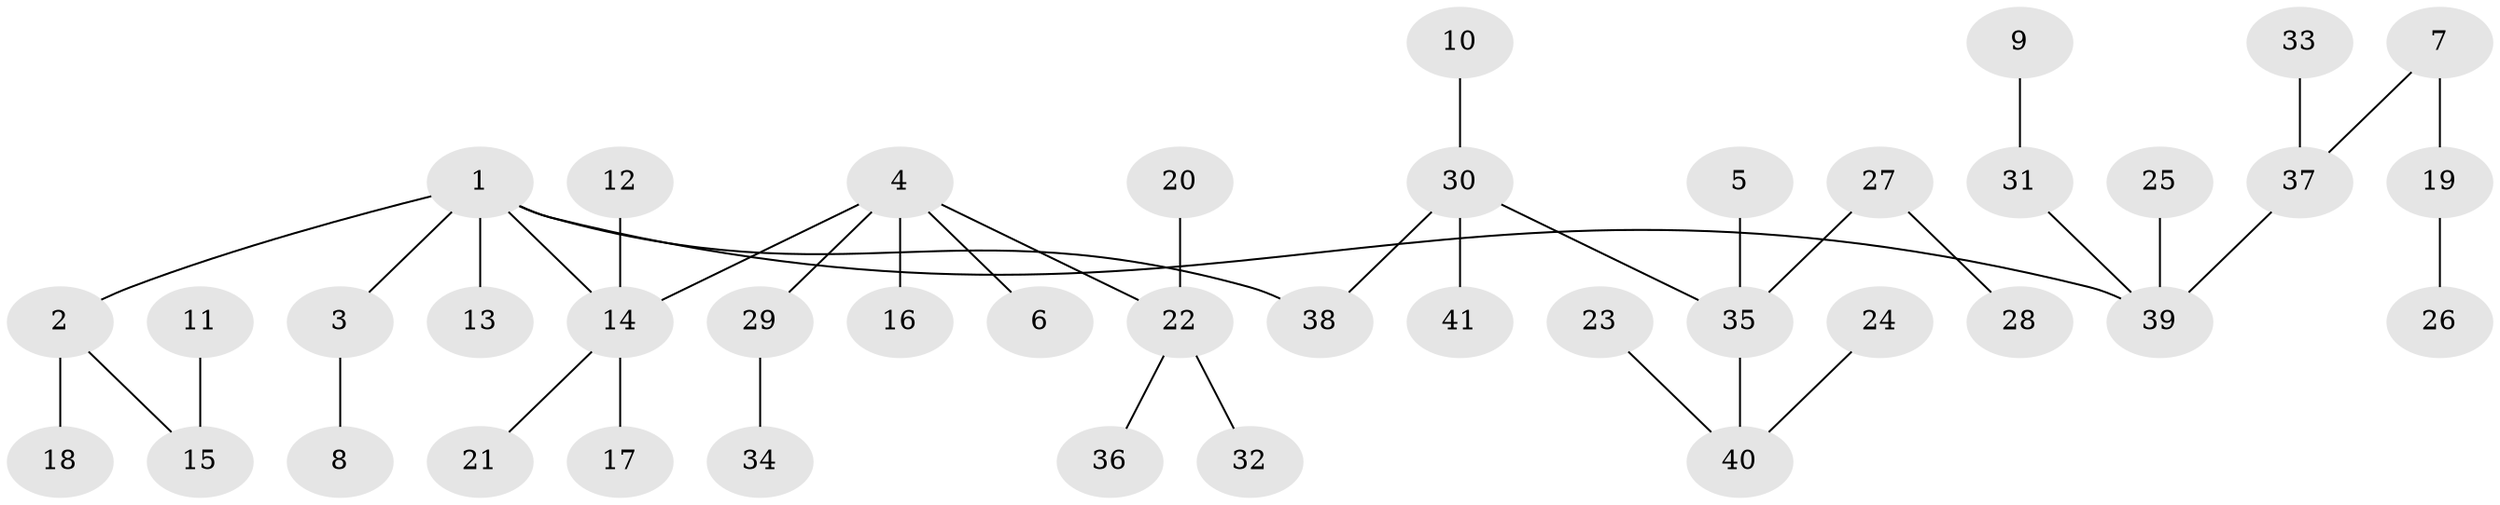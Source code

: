 // original degree distribution, {5: 0.07407407407407407, 3: 0.13580246913580246, 7: 0.012345679012345678, 4: 0.037037037037037035, 1: 0.5185185185185185, 2: 0.2222222222222222}
// Generated by graph-tools (version 1.1) at 2025/50/03/09/25 03:50:18]
// undirected, 41 vertices, 40 edges
graph export_dot {
graph [start="1"]
  node [color=gray90,style=filled];
  1;
  2;
  3;
  4;
  5;
  6;
  7;
  8;
  9;
  10;
  11;
  12;
  13;
  14;
  15;
  16;
  17;
  18;
  19;
  20;
  21;
  22;
  23;
  24;
  25;
  26;
  27;
  28;
  29;
  30;
  31;
  32;
  33;
  34;
  35;
  36;
  37;
  38;
  39;
  40;
  41;
  1 -- 2 [weight=1.0];
  1 -- 3 [weight=1.0];
  1 -- 13 [weight=1.0];
  1 -- 14 [weight=1.0];
  1 -- 38 [weight=1.0];
  1 -- 39 [weight=1.0];
  2 -- 15 [weight=1.0];
  2 -- 18 [weight=1.0];
  3 -- 8 [weight=1.0];
  4 -- 6 [weight=1.0];
  4 -- 14 [weight=1.0];
  4 -- 16 [weight=1.0];
  4 -- 22 [weight=1.0];
  4 -- 29 [weight=1.0];
  5 -- 35 [weight=1.0];
  7 -- 19 [weight=1.0];
  7 -- 37 [weight=1.0];
  9 -- 31 [weight=1.0];
  10 -- 30 [weight=1.0];
  11 -- 15 [weight=1.0];
  12 -- 14 [weight=1.0];
  14 -- 17 [weight=1.0];
  14 -- 21 [weight=1.0];
  19 -- 26 [weight=1.0];
  20 -- 22 [weight=1.0];
  22 -- 32 [weight=1.0];
  22 -- 36 [weight=1.0];
  23 -- 40 [weight=1.0];
  24 -- 40 [weight=1.0];
  25 -- 39 [weight=1.0];
  27 -- 28 [weight=1.0];
  27 -- 35 [weight=1.0];
  29 -- 34 [weight=1.0];
  30 -- 35 [weight=1.0];
  30 -- 38 [weight=1.0];
  30 -- 41 [weight=1.0];
  31 -- 39 [weight=1.0];
  33 -- 37 [weight=1.0];
  35 -- 40 [weight=1.0];
  37 -- 39 [weight=1.0];
}
